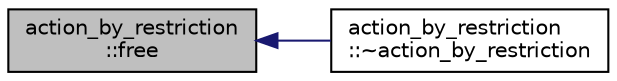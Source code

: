 digraph "action_by_restriction::free"
{
  edge [fontname="Helvetica",fontsize="10",labelfontname="Helvetica",labelfontsize="10"];
  node [fontname="Helvetica",fontsize="10",shape=record];
  rankdir="LR";
  Node224 [label="action_by_restriction\l::free",height=0.2,width=0.4,color="black", fillcolor="grey75", style="filled", fontcolor="black"];
  Node224 -> Node225 [dir="back",color="midnightblue",fontsize="10",style="solid",fontname="Helvetica"];
  Node225 [label="action_by_restriction\l::~action_by_restriction",height=0.2,width=0.4,color="black", fillcolor="white", style="filled",URL="$d1/d7e/classaction__by__restriction.html#a41b6e37425a151b509bffa1f36a96939"];
}
